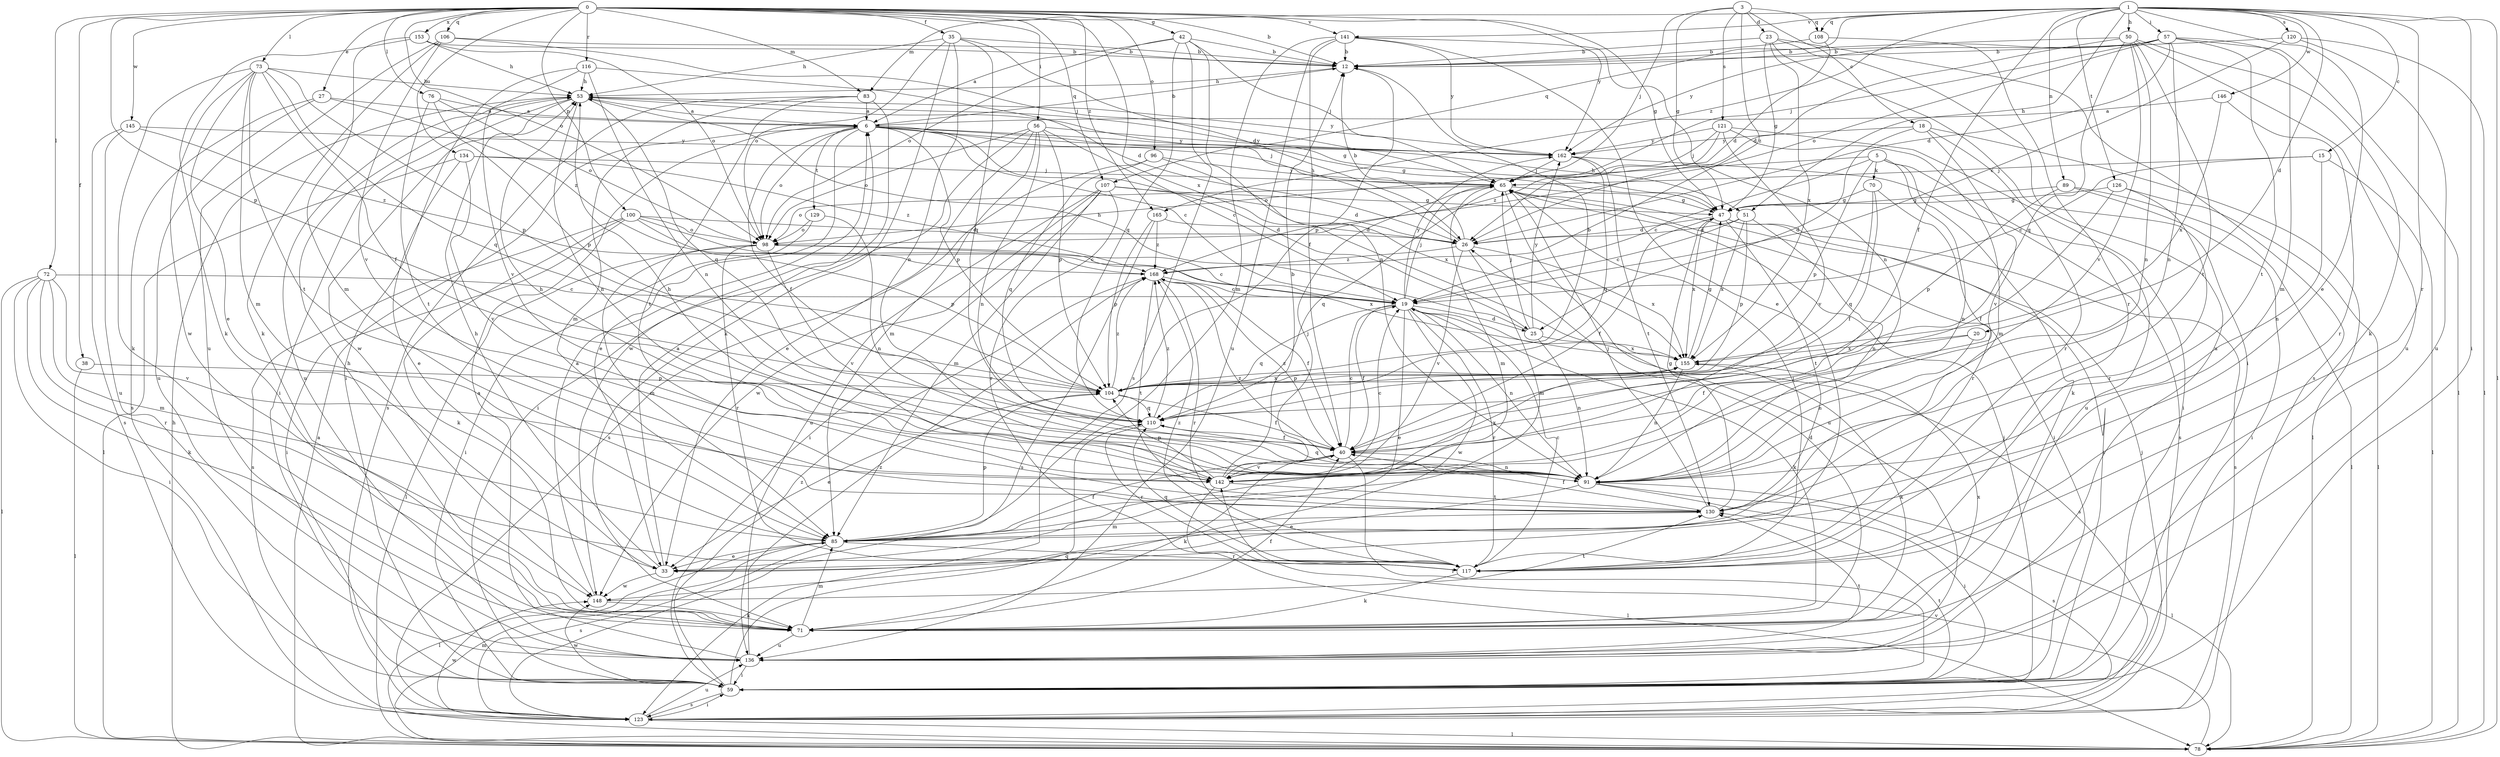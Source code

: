 strict digraph  {
0;
1;
3;
5;
6;
12;
15;
18;
19;
20;
23;
25;
26;
27;
33;
35;
38;
40;
42;
47;
50;
51;
53;
56;
57;
59;
65;
70;
71;
72;
73;
76;
78;
83;
85;
89;
91;
96;
98;
100;
104;
106;
107;
108;
110;
116;
117;
120;
121;
123;
126;
129;
130;
134;
136;
141;
142;
145;
146;
148;
153;
155;
162;
165;
168;
0 -> 12  [label=b];
0 -> 27  [label=e];
0 -> 35  [label=f];
0 -> 38  [label=f];
0 -> 42  [label=g];
0 -> 47  [label=g];
0 -> 56  [label=i];
0 -> 72  [label=l];
0 -> 73  [label=l];
0 -> 76  [label=l];
0 -> 83  [label=m];
0 -> 96  [label=o];
0 -> 98  [label=o];
0 -> 100  [label=p];
0 -> 104  [label=p];
0 -> 106  [label=q];
0 -> 107  [label=q];
0 -> 116  [label=r];
0 -> 134  [label=u];
0 -> 141  [label=v];
0 -> 145  [label=w];
0 -> 153  [label=x];
0 -> 155  [label=x];
0 -> 162  [label=y];
0 -> 165  [label=z];
1 -> 15  [label=c];
1 -> 20  [label=d];
1 -> 33  [label=e];
1 -> 40  [label=f];
1 -> 50  [label=h];
1 -> 51  [label=h];
1 -> 57  [label=i];
1 -> 59  [label=i];
1 -> 78  [label=l];
1 -> 83  [label=m];
1 -> 89  [label=n];
1 -> 107  [label=q];
1 -> 108  [label=q];
1 -> 117  [label=r];
1 -> 120  [label=s];
1 -> 126  [label=t];
1 -> 141  [label=v];
1 -> 146  [label=w];
1 -> 165  [label=z];
3 -> 18  [label=c];
3 -> 23  [label=d];
3 -> 47  [label=g];
3 -> 65  [label=j];
3 -> 108  [label=q];
3 -> 121  [label=s];
3 -> 168  [label=z];
5 -> 19  [label=c];
5 -> 70  [label=k];
5 -> 71  [label=k];
5 -> 91  [label=n];
5 -> 98  [label=o];
5 -> 104  [label=p];
5 -> 136  [label=u];
6 -> 12  [label=b];
6 -> 19  [label=c];
6 -> 25  [label=d];
6 -> 33  [label=e];
6 -> 40  [label=f];
6 -> 47  [label=g];
6 -> 51  [label=h];
6 -> 65  [label=j];
6 -> 98  [label=o];
6 -> 104  [label=p];
6 -> 129  [label=t];
6 -> 162  [label=y];
12 -> 53  [label=h];
12 -> 104  [label=p];
15 -> 19  [label=c];
15 -> 65  [label=j];
15 -> 78  [label=l];
15 -> 91  [label=n];
18 -> 25  [label=d];
18 -> 78  [label=l];
18 -> 117  [label=r];
18 -> 142  [label=v];
18 -> 162  [label=y];
19 -> 25  [label=d];
19 -> 33  [label=e];
19 -> 40  [label=f];
19 -> 65  [label=j];
19 -> 71  [label=k];
19 -> 91  [label=n];
19 -> 110  [label=q];
19 -> 117  [label=r];
19 -> 123  [label=s];
19 -> 148  [label=w];
19 -> 162  [label=y];
20 -> 40  [label=f];
20 -> 91  [label=n];
20 -> 155  [label=x];
23 -> 12  [label=b];
23 -> 47  [label=g];
23 -> 59  [label=i];
23 -> 123  [label=s];
23 -> 136  [label=u];
23 -> 155  [label=x];
25 -> 53  [label=h];
25 -> 65  [label=j];
25 -> 91  [label=n];
25 -> 155  [label=x];
25 -> 162  [label=y];
26 -> 12  [label=b];
26 -> 53  [label=h];
26 -> 85  [label=m];
26 -> 142  [label=v];
26 -> 155  [label=x];
26 -> 168  [label=z];
27 -> 6  [label=a];
27 -> 123  [label=s];
27 -> 136  [label=u];
27 -> 168  [label=z];
33 -> 6  [label=a];
33 -> 53  [label=h];
33 -> 148  [label=w];
35 -> 12  [label=b];
35 -> 26  [label=d];
35 -> 53  [label=h];
35 -> 71  [label=k];
35 -> 91  [label=n];
35 -> 98  [label=o];
35 -> 110  [label=q];
38 -> 78  [label=l];
38 -> 104  [label=p];
40 -> 19  [label=c];
40 -> 59  [label=i];
40 -> 71  [label=k];
40 -> 91  [label=n];
40 -> 142  [label=v];
40 -> 168  [label=z];
42 -> 6  [label=a];
42 -> 12  [label=b];
42 -> 65  [label=j];
42 -> 91  [label=n];
42 -> 98  [label=o];
42 -> 110  [label=q];
42 -> 123  [label=s];
47 -> 26  [label=d];
47 -> 40  [label=f];
47 -> 59  [label=i];
47 -> 123  [label=s];
47 -> 130  [label=t];
47 -> 155  [label=x];
50 -> 12  [label=b];
50 -> 26  [label=d];
50 -> 71  [label=k];
50 -> 91  [label=n];
50 -> 110  [label=q];
50 -> 130  [label=t];
50 -> 136  [label=u];
50 -> 142  [label=v];
51 -> 19  [label=c];
51 -> 26  [label=d];
51 -> 91  [label=n];
51 -> 104  [label=p];
51 -> 155  [label=x];
53 -> 6  [label=a];
53 -> 47  [label=g];
53 -> 59  [label=i];
53 -> 91  [label=n];
53 -> 110  [label=q];
53 -> 136  [label=u];
53 -> 148  [label=w];
53 -> 162  [label=y];
56 -> 19  [label=c];
56 -> 33  [label=e];
56 -> 59  [label=i];
56 -> 85  [label=m];
56 -> 91  [label=n];
56 -> 98  [label=o];
56 -> 104  [label=p];
56 -> 162  [label=y];
57 -> 12  [label=b];
57 -> 26  [label=d];
57 -> 65  [label=j];
57 -> 78  [label=l];
57 -> 85  [label=m];
57 -> 91  [label=n];
57 -> 98  [label=o];
57 -> 130  [label=t];
57 -> 162  [label=y];
59 -> 65  [label=j];
59 -> 110  [label=q];
59 -> 123  [label=s];
59 -> 130  [label=t];
59 -> 148  [label=w];
59 -> 168  [label=z];
65 -> 47  [label=g];
65 -> 59  [label=i];
65 -> 85  [label=m];
65 -> 98  [label=o];
65 -> 110  [label=q];
65 -> 136  [label=u];
70 -> 40  [label=f];
70 -> 47  [label=g];
70 -> 110  [label=q];
70 -> 117  [label=r];
71 -> 26  [label=d];
71 -> 40  [label=f];
71 -> 53  [label=h];
71 -> 85  [label=m];
71 -> 136  [label=u];
71 -> 155  [label=x];
72 -> 19  [label=c];
72 -> 59  [label=i];
72 -> 71  [label=k];
72 -> 78  [label=l];
72 -> 85  [label=m];
72 -> 117  [label=r];
72 -> 142  [label=v];
73 -> 33  [label=e];
73 -> 40  [label=f];
73 -> 53  [label=h];
73 -> 71  [label=k];
73 -> 85  [label=m];
73 -> 104  [label=p];
73 -> 110  [label=q];
73 -> 130  [label=t];
73 -> 148  [label=w];
76 -> 6  [label=a];
76 -> 98  [label=o];
76 -> 104  [label=p];
76 -> 130  [label=t];
78 -> 6  [label=a];
78 -> 53  [label=h];
78 -> 85  [label=m];
78 -> 142  [label=v];
83 -> 6  [label=a];
83 -> 85  [label=m];
83 -> 123  [label=s];
83 -> 130  [label=t];
83 -> 148  [label=w];
85 -> 33  [label=e];
85 -> 40  [label=f];
85 -> 78  [label=l];
85 -> 104  [label=p];
85 -> 117  [label=r];
85 -> 123  [label=s];
89 -> 47  [label=g];
89 -> 59  [label=i];
89 -> 78  [label=l];
89 -> 104  [label=p];
91 -> 33  [label=e];
91 -> 53  [label=h];
91 -> 59  [label=i];
91 -> 78  [label=l];
91 -> 110  [label=q];
91 -> 123  [label=s];
91 -> 168  [label=z];
96 -> 65  [label=j];
96 -> 110  [label=q];
96 -> 123  [label=s];
96 -> 155  [label=x];
98 -> 19  [label=c];
98 -> 78  [label=l];
98 -> 85  [label=m];
98 -> 117  [label=r];
98 -> 142  [label=v];
98 -> 155  [label=x];
100 -> 19  [label=c];
100 -> 26  [label=d];
100 -> 59  [label=i];
100 -> 71  [label=k];
100 -> 98  [label=o];
100 -> 104  [label=p];
100 -> 123  [label=s];
104 -> 12  [label=b];
104 -> 33  [label=e];
104 -> 40  [label=f];
104 -> 110  [label=q];
104 -> 155  [label=x];
104 -> 168  [label=z];
106 -> 12  [label=b];
106 -> 65  [label=j];
106 -> 71  [label=k];
106 -> 136  [label=u];
106 -> 142  [label=v];
107 -> 26  [label=d];
107 -> 47  [label=g];
107 -> 59  [label=i];
107 -> 85  [label=m];
107 -> 117  [label=r];
107 -> 136  [label=u];
107 -> 148  [label=w];
108 -> 12  [label=b];
108 -> 26  [label=d];
108 -> 117  [label=r];
110 -> 40  [label=f];
110 -> 117  [label=r];
110 -> 168  [label=z];
116 -> 26  [label=d];
116 -> 53  [label=h];
116 -> 59  [label=i];
116 -> 91  [label=n];
116 -> 142  [label=v];
117 -> 19  [label=c];
117 -> 65  [label=j];
117 -> 71  [label=k];
117 -> 110  [label=q];
117 -> 168  [label=z];
120 -> 12  [label=b];
120 -> 19  [label=c];
120 -> 78  [label=l];
120 -> 136  [label=u];
121 -> 59  [label=i];
121 -> 65  [label=j];
121 -> 85  [label=m];
121 -> 142  [label=v];
121 -> 162  [label=y];
121 -> 168  [label=z];
123 -> 59  [label=i];
123 -> 65  [label=j];
123 -> 78  [label=l];
123 -> 136  [label=u];
123 -> 148  [label=w];
126 -> 40  [label=f];
126 -> 47  [label=g];
126 -> 78  [label=l];
126 -> 117  [label=r];
129 -> 59  [label=i];
129 -> 91  [label=n];
129 -> 98  [label=o];
130 -> 40  [label=f];
130 -> 47  [label=g];
130 -> 65  [label=j];
130 -> 85  [label=m];
134 -> 33  [label=e];
134 -> 65  [label=j];
134 -> 78  [label=l];
134 -> 142  [label=v];
134 -> 168  [label=z];
136 -> 6  [label=a];
136 -> 59  [label=i];
136 -> 130  [label=t];
136 -> 168  [label=z];
141 -> 12  [label=b];
141 -> 33  [label=e];
141 -> 40  [label=f];
141 -> 85  [label=m];
141 -> 91  [label=n];
141 -> 136  [label=u];
141 -> 162  [label=y];
142 -> 12  [label=b];
142 -> 19  [label=c];
142 -> 53  [label=h];
142 -> 65  [label=j];
142 -> 78  [label=l];
142 -> 104  [label=p];
142 -> 130  [label=t];
142 -> 155  [label=x];
145 -> 123  [label=s];
145 -> 136  [label=u];
145 -> 162  [label=y];
145 -> 168  [label=z];
146 -> 6  [label=a];
146 -> 117  [label=r];
146 -> 155  [label=x];
148 -> 6  [label=a];
148 -> 71  [label=k];
148 -> 130  [label=t];
153 -> 12  [label=b];
153 -> 53  [label=h];
153 -> 71  [label=k];
153 -> 85  [label=m];
153 -> 98  [label=o];
155 -> 47  [label=g];
155 -> 71  [label=k];
155 -> 91  [label=n];
155 -> 104  [label=p];
162 -> 65  [label=j];
162 -> 110  [label=q];
162 -> 123  [label=s];
162 -> 130  [label=t];
165 -> 26  [label=d];
165 -> 104  [label=p];
165 -> 123  [label=s];
165 -> 168  [label=z];
168 -> 19  [label=c];
168 -> 40  [label=f];
168 -> 117  [label=r];
168 -> 130  [label=t];
}
